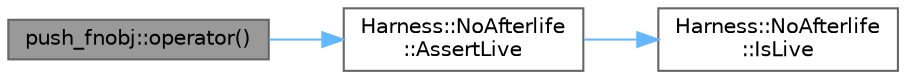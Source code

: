 digraph "push_fnobj::operator()"
{
 // LATEX_PDF_SIZE
  bgcolor="transparent";
  edge [fontname=Helvetica,fontsize=10,labelfontname=Helvetica,labelfontsize=10];
  node [fontname=Helvetica,fontsize=10,shape=box,height=0.2,width=0.4];
  rankdir="LR";
  Node1 [id="Node000001",label="push_fnobj::operator()",height=0.2,width=0.4,color="gray40", fillcolor="grey60", style="filled", fontcolor="black",tooltip=" "];
  Node1 -> Node2 [id="edge3_Node000001_Node000002",color="steelblue1",style="solid",tooltip=" "];
  Node2 [id="Node000002",label="Harness::NoAfterlife\l::AssertLive",height=0.2,width=0.4,color="grey40", fillcolor="white", style="filled",URL="$class_harness_1_1_no_afterlife.html#a19cd27bd7a811564fab7406295191fcd",tooltip=" "];
  Node2 -> Node3 [id="edge4_Node000002_Node000003",color="steelblue1",style="solid",tooltip=" "];
  Node3 [id="Node000003",label="Harness::NoAfterlife\l::IsLive",height=0.2,width=0.4,color="grey40", fillcolor="white", style="filled",URL="$class_harness_1_1_no_afterlife.html#abbd1668373bd0042fcb1f121b27542db",tooltip=" "];
}
